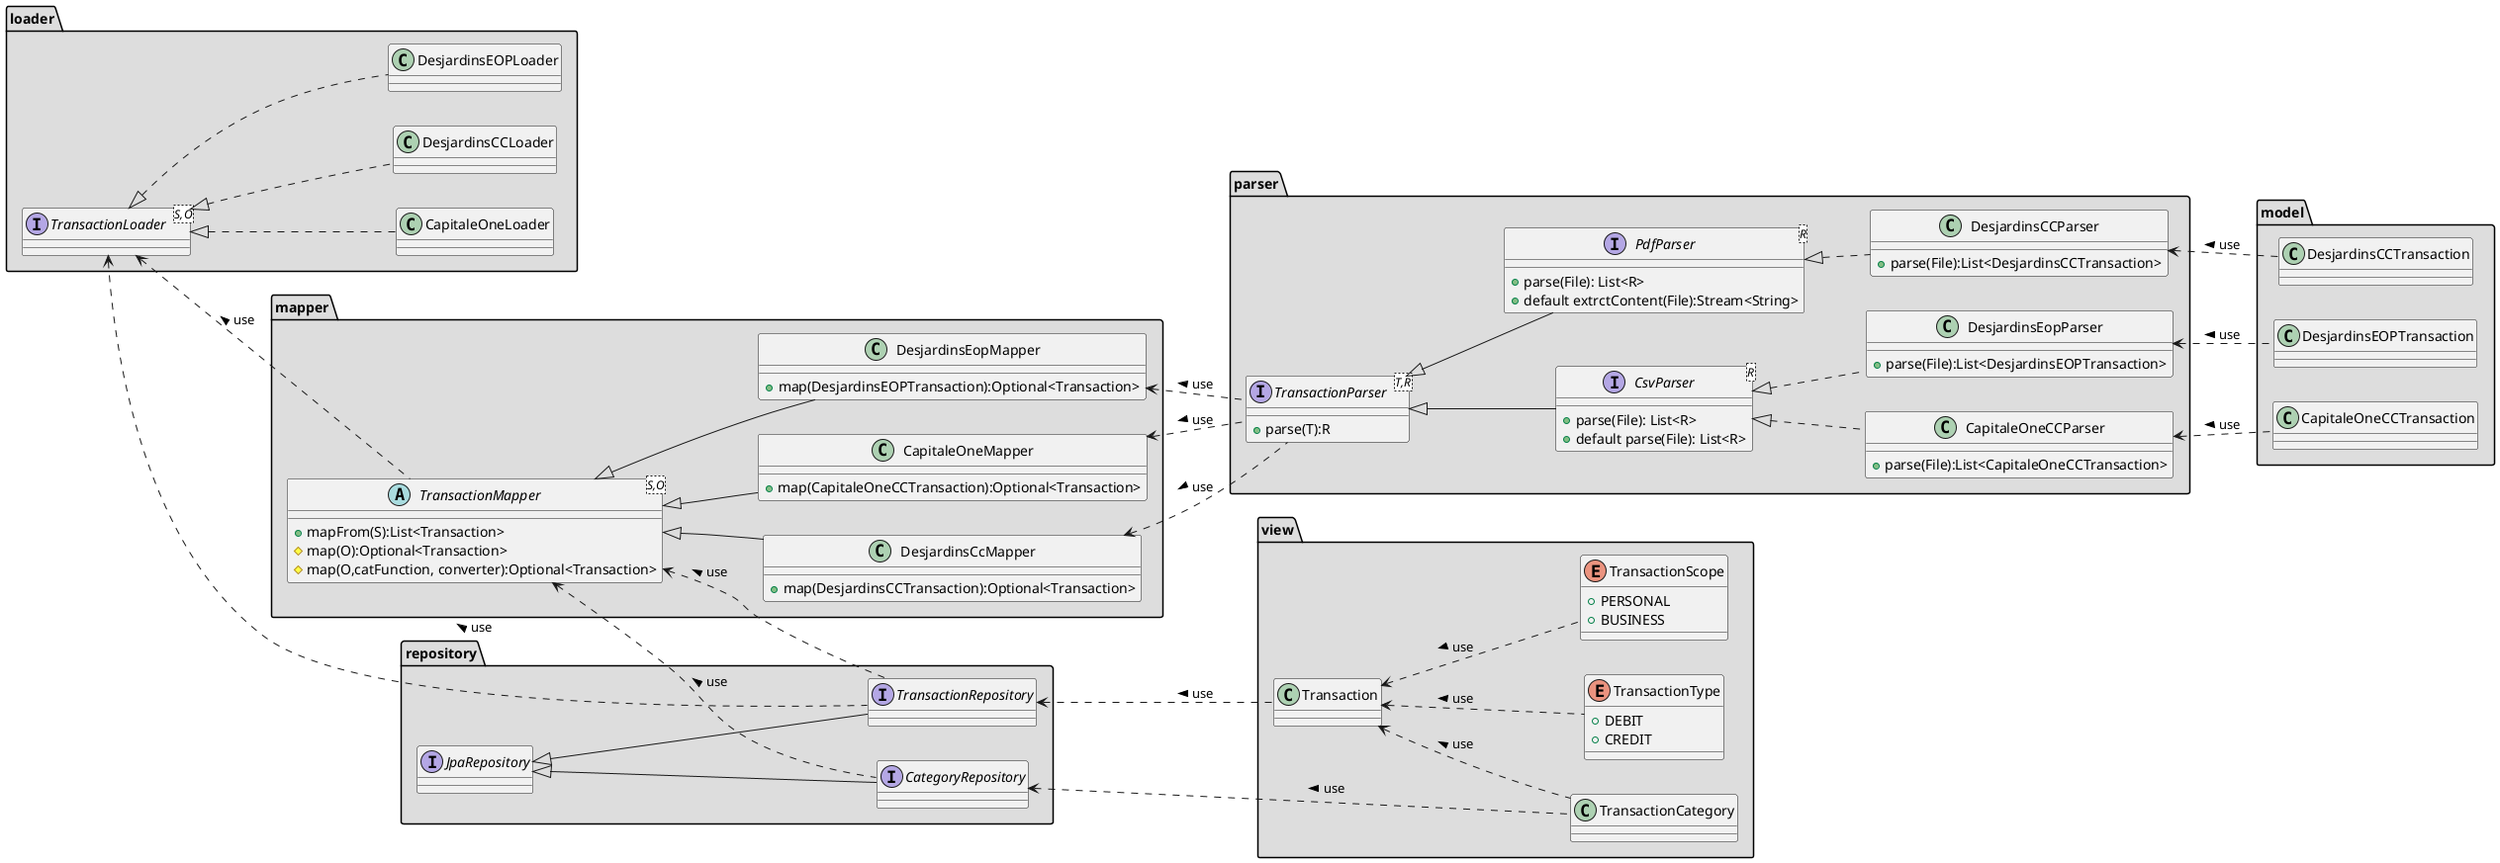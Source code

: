 @startuml
left to right direction
package loader #DDDDDD{
  interface TransactionLoader<S,O> {
  }
  class CapitaleOneLoader implements TransactionLoader {
  }
  class DesjardinsCCLoader implements TransactionLoader {
  }
  class DesjardinsEOPLoader implements TransactionLoader {
  }
}
package parser #DDDDDD{
interface TransactionParser<T,R> {
  +parse(T):R
}
interface CsvParser<R> extends TransactionParser {
  +parse(File): List<R>
  +default parse(File): List<R>
}
interface PdfParser<R> extends TransactionParser {
+parse(File): List<R>
+default extrctContent(File):Stream<String>
}
class CapitaleOneCCParser implements CsvParser{
 +parse(File):List<CapitaleOneCCTransaction>
}
class DesjardinsCCParser implements PdfParser {
 +parse(File):List<DesjardinsCCTransaction>
}
class DesjardinsEopParser implements CsvParser {
    +parse(File):List<DesjardinsEOPTransaction>
}
}
package repository #DDDDDD{
 interface TransactionRepository extends JpaRepository
 interface CategoryRepository extends JpaRepository
}
package model #DDDDDD{
class CapitaleOneCCTransaction
class DesjardinsCCTransaction
class DesjardinsEOPTransaction
}
package view #DDDDDD{
class Transaction
class TransactionCategory
enum TransactionType {
    +DEBIT
    +CREDIT
}
enum TransactionScope{
 +PERSONAL
 +BUSINESS
}
}
package mapper #DDDDDD {
 abstract class TransactionMapper<S,O> {
 +mapFrom(S):List<Transaction>
 #map(O):Optional<Transaction>
 #map(O,catFunction, converter):Optional<Transaction>
 }

 class CapitaleOneMapper extends TransactionMapper{
  +map(CapitaleOneCCTransaction):Optional<Transaction>
 }

 class DesjardinsCcMapper extends TransactionMapper {
 +map(DesjardinsCCTransaction):Optional<Transaction>
 }

 class DesjardinsEopMapper extends TransactionMapper {
    +map(DesjardinsEOPTransaction):Optional<Transaction>
 }
}

CapitaleOneMapper <..TransactionParser: use <
DesjardinsCcMapper <..TransactionParser: use <
DesjardinsEopMapper <..TransactionParser: use <
CapitaleOneCCParser <..CapitaleOneCCTransaction: use <
DesjardinsCCParser <.. DesjardinsCCTransaction: use <
DesjardinsEopParser <.. DesjardinsEOPTransaction: use <
Transaction <..TransactionCategory: use <
Transaction <..TransactionType: use <
Transaction <..TransactionScope: use <
TransactionLoader <..TransactionRepository: use <
TransactionRepository <..Transaction: use <
CategoryRepository <..TransactionCategory: use <
TransactionLoader <.. TransactionMapper: use <
TransactionMapper <.. TransactionRepository: use <
TransactionMapper <.. CategoryRepository: use <
@enduml